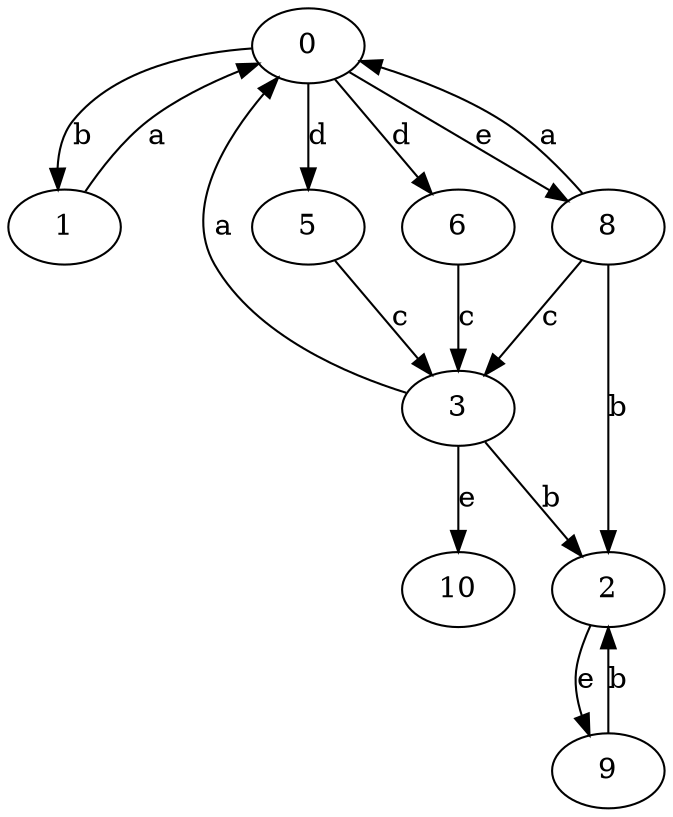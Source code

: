 strict digraph  {
0;
1;
2;
3;
5;
6;
8;
9;
10;
0 -> 1  [label=b];
0 -> 5  [label=d];
0 -> 6  [label=d];
0 -> 8  [label=e];
1 -> 0  [label=a];
2 -> 9  [label=e];
3 -> 0  [label=a];
3 -> 2  [label=b];
3 -> 10  [label=e];
5 -> 3  [label=c];
6 -> 3  [label=c];
8 -> 0  [label=a];
8 -> 2  [label=b];
8 -> 3  [label=c];
9 -> 2  [label=b];
}
